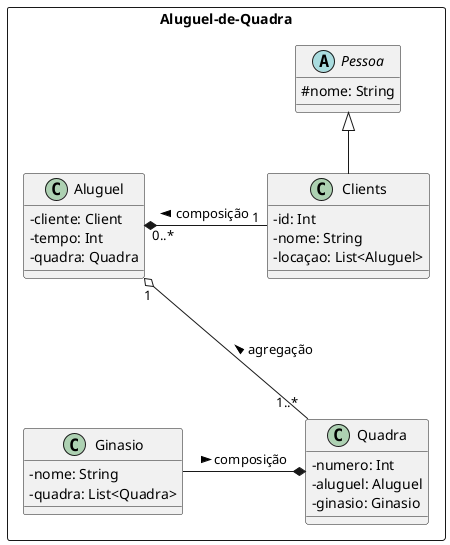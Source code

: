 @startuml matri
skinparam ClassAttributeIconSize 0

package Aluguel-de-Quadra <<Rectangle>> {

  abstract class Pessoa {
    # nome: String
  }

  Pessoa <|-- Clients

  class Clients {
    - id: Int
    - nome: String
    - locaçao: List<Aluguel>
  }

  Clients "1" -l--* "0..*" Aluguel: composição >

  class Aluguel {
    - cliente: Client
    - tempo: Int
    - quadra: Quadra
  }

  Aluguel "1" o--- "1..*" Quadra: < agregação

  class Quadra {
    - numero: Int
    - aluguel: Aluguel
    - ginasio: Ginasio
  }

  Quadra *-l- Ginasio: < composição

  class Ginasio {
    - nome: String
    - quadra: List<Quadra>
  }

}
@enduml